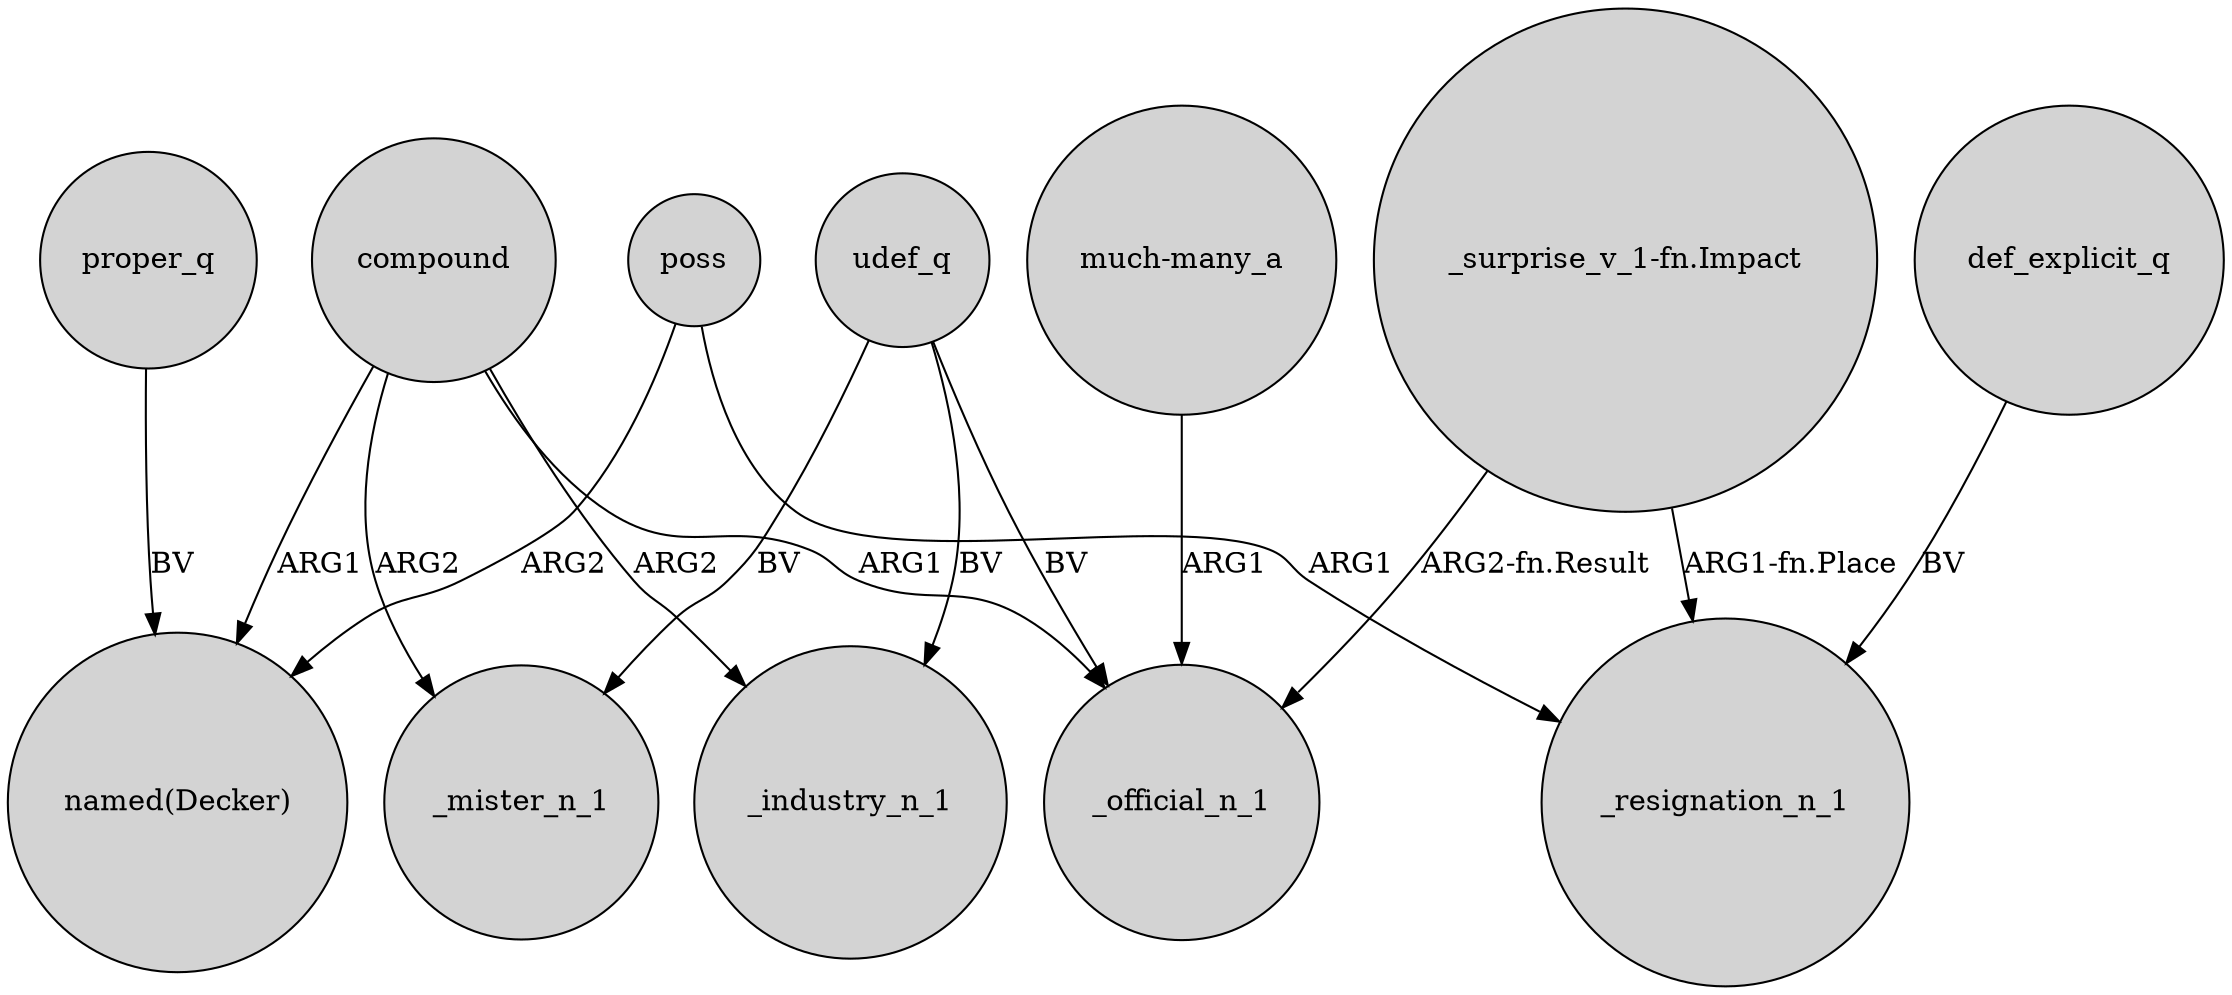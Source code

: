 digraph {
	node [shape=circle style=filled]
	proper_q -> "named(Decker)" [label=BV]
	udef_q -> _official_n_1 [label=BV]
	compound -> _mister_n_1 [label=ARG2]
	udef_q -> _mister_n_1 [label=BV]
	compound -> _industry_n_1 [label=ARG2]
	compound -> _official_n_1 [label=ARG1]
	poss -> "named(Decker)" [label=ARG2]
	udef_q -> _industry_n_1 [label=BV]
	"_surprise_v_1-fn.Impact" -> _resignation_n_1 [label="ARG1-fn.Place"]
	def_explicit_q -> _resignation_n_1 [label=BV]
	poss -> _resignation_n_1 [label=ARG1]
	compound -> "named(Decker)" [label=ARG1]
	"much-many_a" -> _official_n_1 [label=ARG1]
	"_surprise_v_1-fn.Impact" -> _official_n_1 [label="ARG2-fn.Result"]
}
